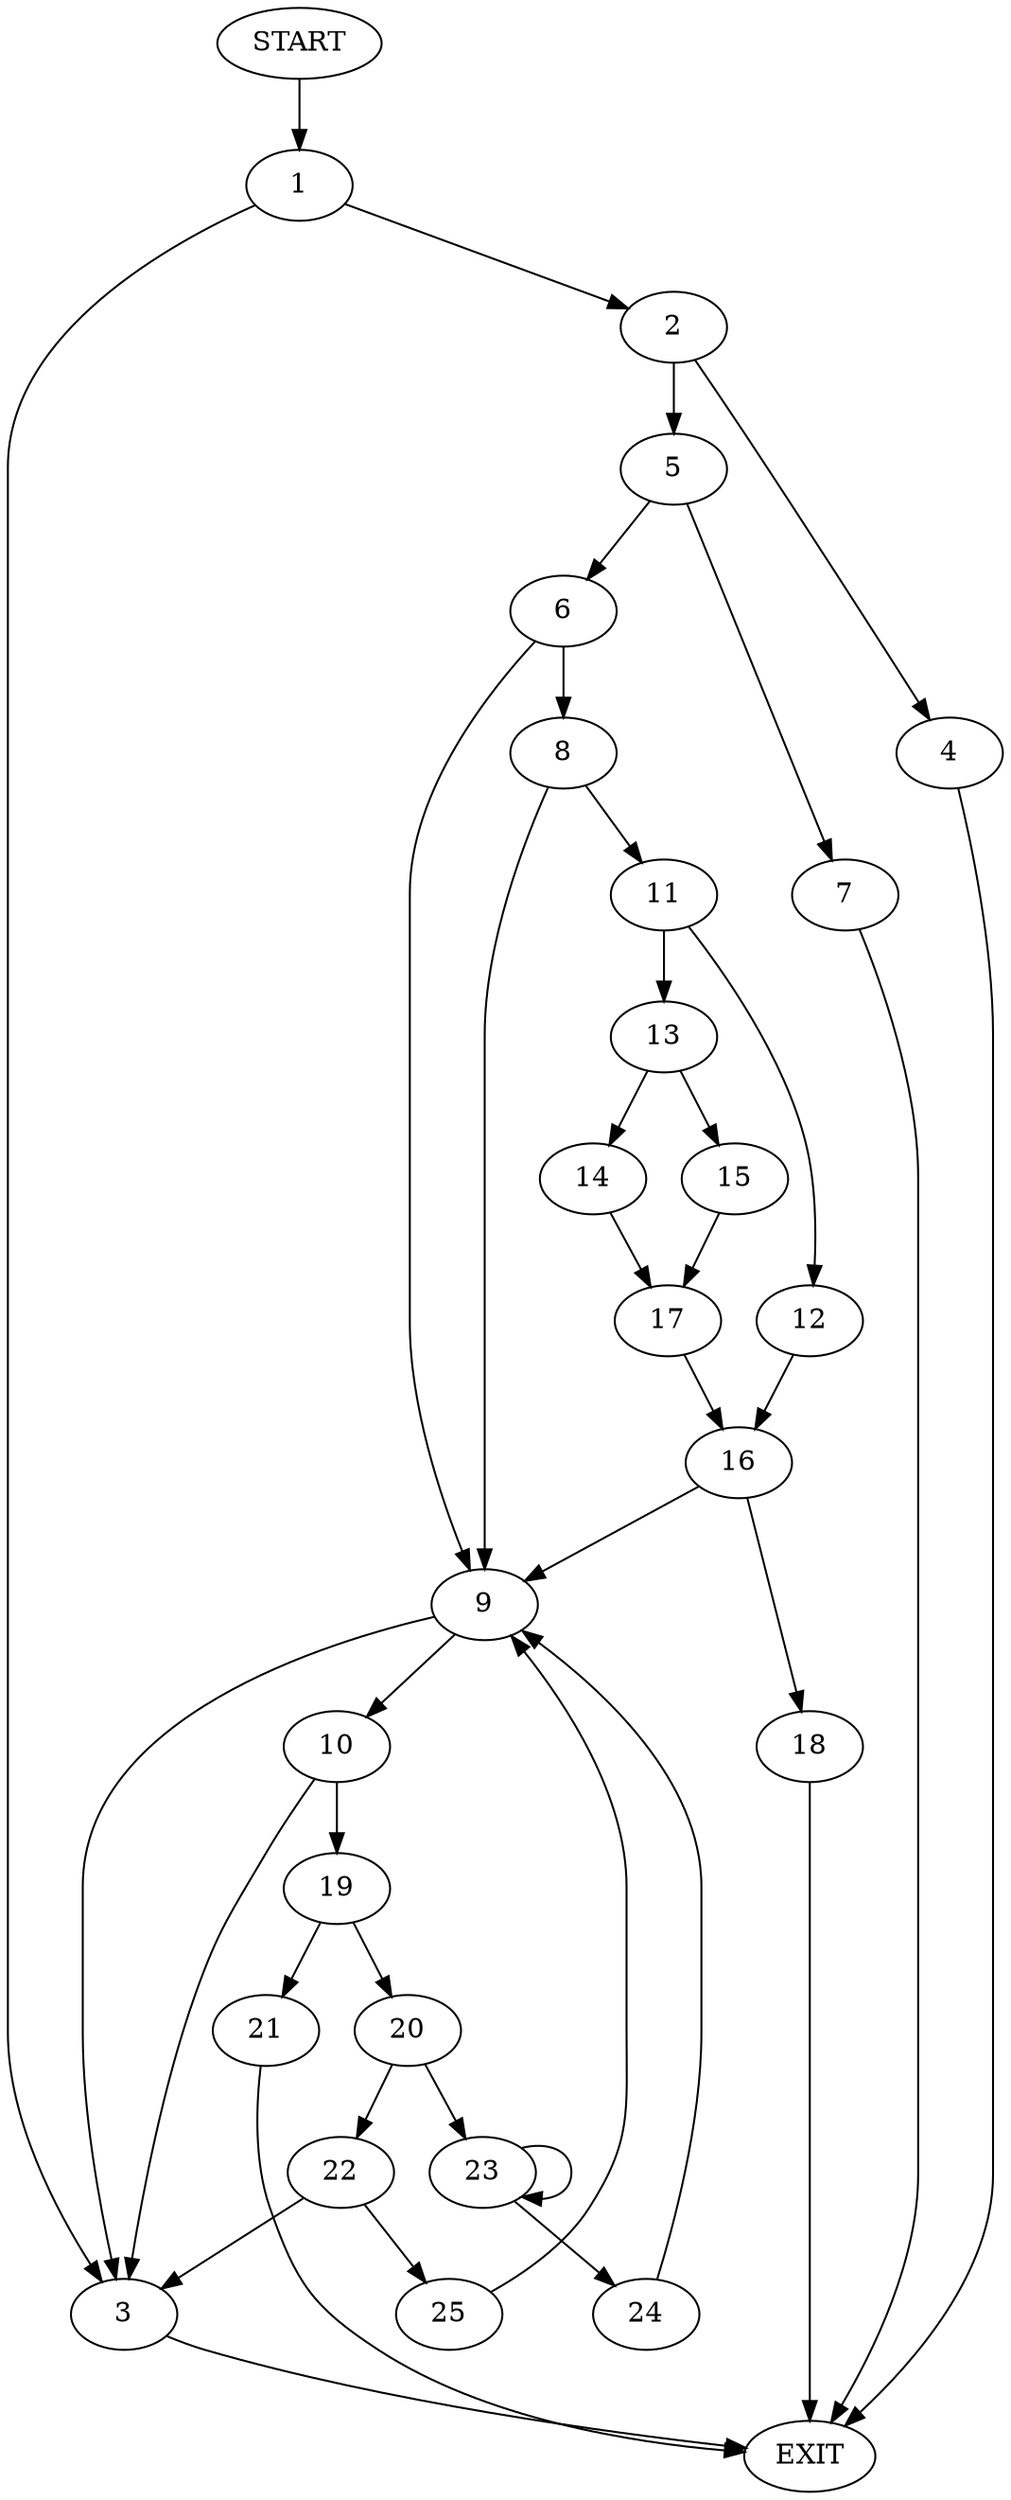 digraph {
0 [label="START"]
26 [label="EXIT"]
0 -> 1
1 -> 2
1 -> 3
3 -> 26
2 -> 4
2 -> 5
4 -> 26
5 -> 6
5 -> 7
7 -> 26
6 -> 8
6 -> 9
9 -> 10
9 -> 3
8 -> 11
8 -> 9
11 -> 12
11 -> 13
13 -> 14
13 -> 15
12 -> 16
15 -> 17
14 -> 17
17 -> 16
16 -> 18
16 -> 9
18 -> 26
10 -> 19
10 -> 3
19 -> 20
19 -> 21
20 -> 22
20 -> 23
21 -> 26
23 -> 23
23 -> 24
22 -> 25
22 -> 3
24 -> 9
25 -> 9
}
